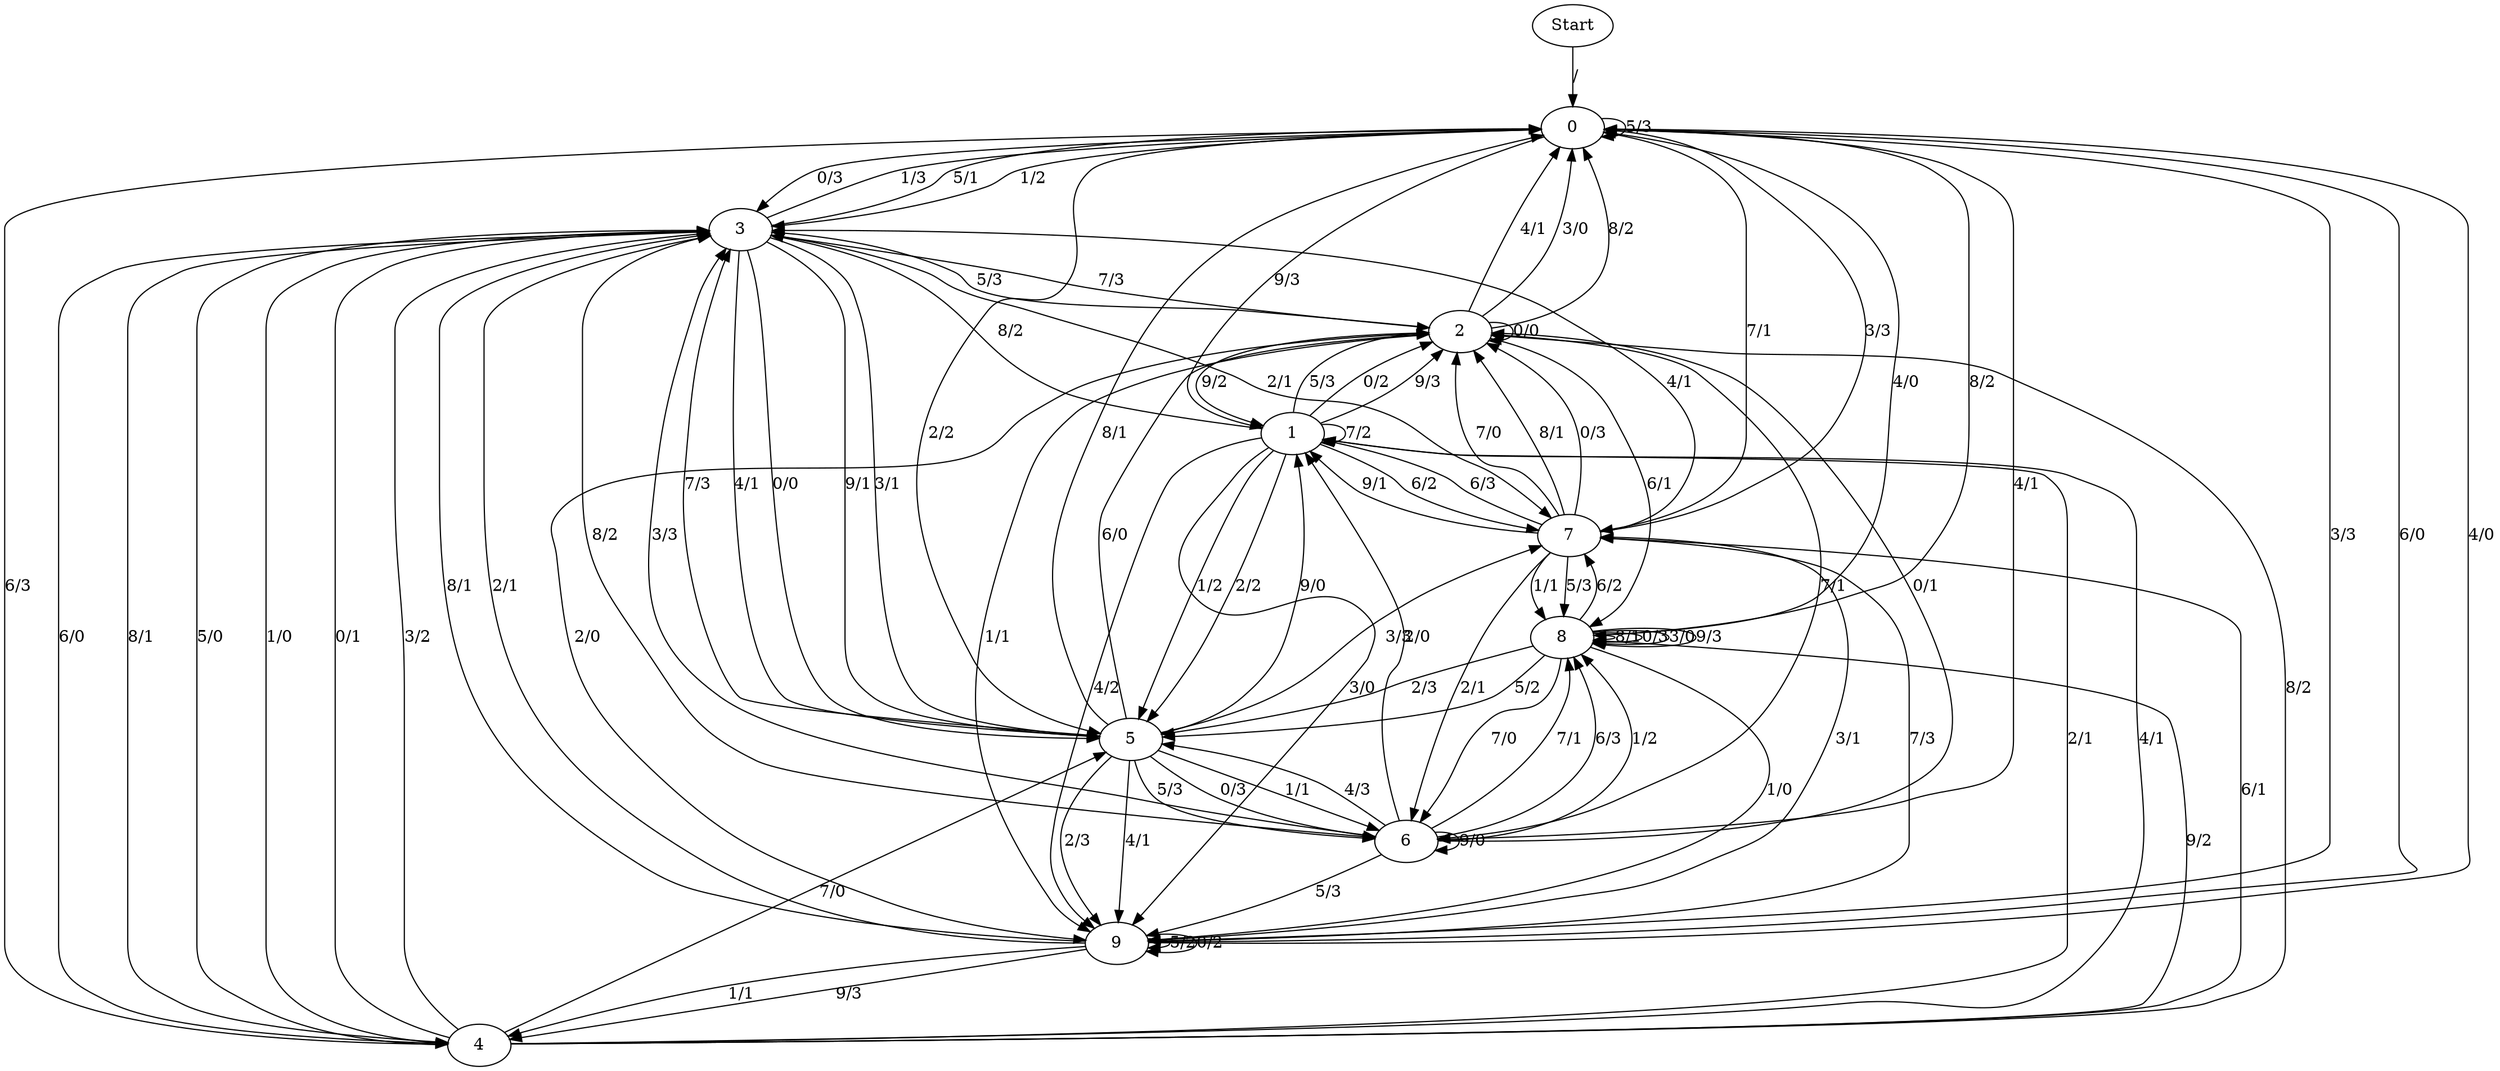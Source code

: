 digraph {
	Start -> 0 [label="/"]
	0 -> 0 [label="5/3"]
	0 -> 3 [label="1/2"]
	0 -> 9 [label="3/3"]
	0 -> 4 [label="6/3"]
	0 -> 3 [label="0/3"]
	0 -> 6 [label="4/1"]
	0 -> 8 [label="8/2"]
	0 -> 1 [label="9/3"]
	0 -> 5 [label="2/2"]
	0 -> 7 [label="7/1"]
	5 -> 7 [label="3/3"]
	5 -> 9 [label="2/3"]
	5 -> 6 [label="5/3"]
	5 -> 6 [label="1/1"]
	5 -> 0 [label="8/1"]
	5 -> 1 [label="9/0"]
	5 -> 3 [label="7/3"]
	5 -> 6 [label="0/3"]
	5 -> 2 [label="6/0"]
	5 -> 9 [label="4/1"]
	9 -> 0 [label="6/0"]
	9 -> 9 [label="5/2"]
	9 -> 3 [label="2/1"]
	9 -> 7 [label="3/1"]
	9 -> 4 [label="9/3"]
	9 -> 4 [label="1/1"]
	9 -> 3 [label="8/1"]
	9 -> 0 [label="4/0"]
	9 -> 7 [label="7/3"]
	9 -> 9 [label="0/2"]
	3 -> 5 [label="4/1"]
	3 -> 5 [label="0/0"]
	3 -> 4 [label="6/0"]
	3 -> 5 [label="9/1"]
	3 -> 2 [label="7/3"]
	3 -> 0 [label="1/3"]
	3 -> 0 [label="5/1"]
	3 -> 7 [label="2/1"]
	3 -> 5 [label="3/1"]
	3 -> 4 [label="8/1"]
	4 -> 8 [label="9/2"]
	4 -> 2 [label="8/2"]
	4 -> 1 [label="2/1"]
	4 -> 7 [label="6/1"]
	4 -> 5 [label="7/0"]
	4 -> 3 [label="5/0"]
	4 -> 1 [label="4/1"]
	4 -> 3 [label="1/0"]
	4 -> 3 [label="0/1"]
	4 -> 3 [label="3/2"]
	7 -> 8 [label="5/3"]
	7 -> 8 [label="1/1"]
	7 -> 3 [label="4/1"]
	7 -> 1 [label="6/3"]
	7 -> 2 [label="7/0"]
	7 -> 0 [label="3/3"]
	7 -> 2 [label="8/1"]
	7 -> 6 [label="2/1"]
	7 -> 2 [label="0/3"]
	7 -> 1 [label="9/1"]
	2 -> 3 [label="5/3"]
	2 -> 8 [label="6/1"]
	2 -> 6 [label="7/1"]
	2 -> 0 [label="8/2"]
	2 -> 0 [label="4/1"]
	2 -> 0 [label="3/0"]
	2 -> 9 [label="2/0"]
	2 -> 1 [label="9/2"]
	2 -> 2 [label="0/0"]
	2 -> 9 [label="1/1"]
	8 -> 6 [label="7/0"]
	8 -> 5 [label="5/2"]
	8 -> 8 [label="8/1"]
	8 -> 8 [label="0/3"]
	8 -> 8 [label="3/0"]
	8 -> 7 [label="6/2"]
	8 -> 8 [label="9/3"]
	8 -> 5 [label="2/3"]
	8 -> 0 [label="4/0"]
	8 -> 9 [label="1/0"]
	6 -> 9 [label="5/3"]
	6 -> 1 [label="2/0"]
	6 -> 8 [label="7/1"]
	6 -> 2 [label="0/1"]
	6 -> 3 [label="3/3"]
	6 -> 5 [label="4/3"]
	6 -> 8 [label="6/3"]
	6 -> 3 [label="8/2"]
	6 -> 8 [label="1/2"]
	6 -> 6 [label="9/0"]
	1 -> 7 [label="6/2"]
	1 -> 2 [label="5/3"]
	1 -> 1 [label="7/2"]
	1 -> 3 [label="8/2"]
	1 -> 2 [label="0/2"]
	1 -> 9 [label="4/2"]
	1 -> 2 [label="9/3"]
	1 -> 9 [label="3/0"]
	1 -> 5 [label="1/2"]
	1 -> 5 [label="2/2"]
}